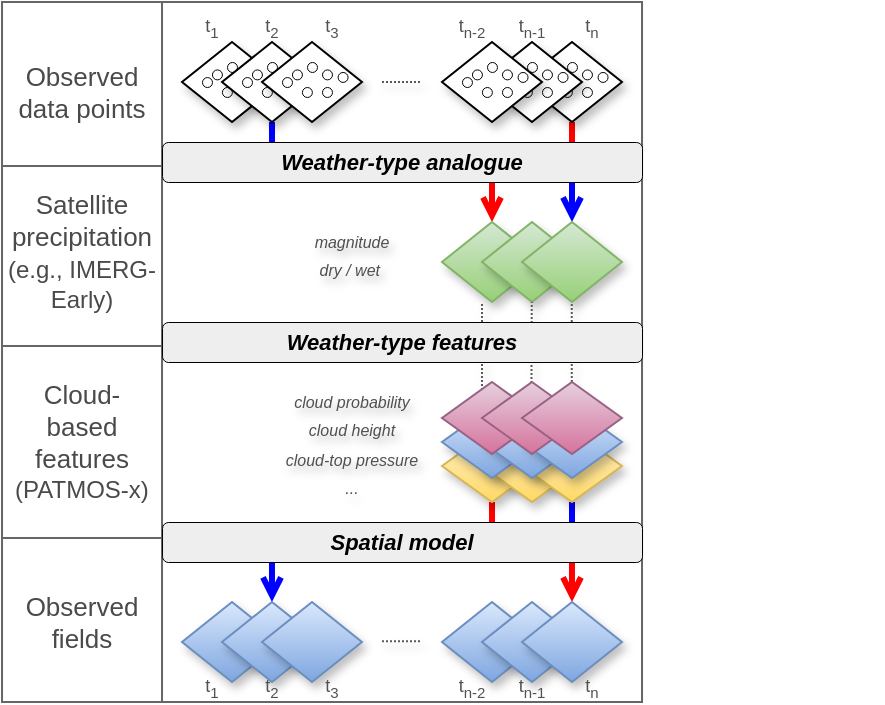 <mxfile version="28.2.3">
  <diagram name="Page-1" id="bK-C0pPze8YIj69Sr5qc">
    <mxGraphModel dx="723" dy="816" grid="1" gridSize="10" guides="1" tooltips="1" connect="1" arrows="1" fold="1" page="1" pageScale="1" pageWidth="1200" pageHeight="400" math="0" shadow="0">
      <root>
        <mxCell id="0" />
        <mxCell id="1" parent="0" />
        <mxCell id="rxn4TXaAcHjQbOniMQlU-382" value="" style="shape=table;startSize=0;container=1;collapsible=0;childLayout=tableLayout;fillColor=none;fontColor=#333333;strokeColor=#666666;rounded=0;swimlaneLine=0;shadow=0;" parent="1" vertex="1">
          <mxGeometry x="30.01" y="-360.02" width="320" height="350" as="geometry" />
        </mxCell>
        <mxCell id="rxn4TXaAcHjQbOniMQlU-383" value="" style="shape=tableRow;horizontal=0;startSize=0;swimlaneHead=0;swimlaneBody=0;strokeColor=inherit;top=0;left=0;bottom=0;right=0;collapsible=0;dropTarget=0;fillColor=none;points=[[0,0.5],[1,0.5]];portConstraint=eastwest;" parent="rxn4TXaAcHjQbOniMQlU-382" vertex="1">
          <mxGeometry width="320" height="82" as="geometry" />
        </mxCell>
        <mxCell id="rxn4TXaAcHjQbOniMQlU-384" value="" style="shape=partialRectangle;html=1;whiteSpace=wrap;connectable=0;strokeColor=inherit;overflow=hidden;fillColor=none;top=0;left=0;bottom=0;right=0;pointerEvents=1;" parent="rxn4TXaAcHjQbOniMQlU-383" vertex="1">
          <mxGeometry width="80" height="82" as="geometry">
            <mxRectangle width="80" height="82" as="alternateBounds" />
          </mxGeometry>
        </mxCell>
        <mxCell id="rxn4TXaAcHjQbOniMQlU-385" value="" style="shape=partialRectangle;html=1;whiteSpace=wrap;connectable=0;strokeColor=inherit;overflow=hidden;fillColor=none;top=0;left=0;bottom=0;right=0;pointerEvents=1;" parent="rxn4TXaAcHjQbOniMQlU-383" vertex="1">
          <mxGeometry x="80" width="240" height="82" as="geometry">
            <mxRectangle width="240" height="82" as="alternateBounds" />
          </mxGeometry>
        </mxCell>
        <mxCell id="rxn4TXaAcHjQbOniMQlU-386" value="" style="shape=tableRow;horizontal=0;startSize=0;swimlaneHead=0;swimlaneBody=0;strokeColor=inherit;top=0;left=0;bottom=0;right=0;collapsible=0;dropTarget=0;fillColor=none;points=[[0,0.5],[1,0.5]];portConstraint=eastwest;" parent="rxn4TXaAcHjQbOniMQlU-382" vertex="1">
          <mxGeometry y="82" width="320" height="90" as="geometry" />
        </mxCell>
        <mxCell id="rxn4TXaAcHjQbOniMQlU-387" value="" style="shape=partialRectangle;html=1;whiteSpace=wrap;connectable=0;strokeColor=inherit;overflow=hidden;fillColor=none;top=0;left=0;bottom=0;right=0;pointerEvents=1;" parent="rxn4TXaAcHjQbOniMQlU-386" vertex="1">
          <mxGeometry width="80" height="90" as="geometry">
            <mxRectangle width="80" height="90" as="alternateBounds" />
          </mxGeometry>
        </mxCell>
        <mxCell id="rxn4TXaAcHjQbOniMQlU-388" value="" style="shape=partialRectangle;html=1;whiteSpace=wrap;connectable=0;strokeColor=inherit;overflow=hidden;fillColor=none;top=0;left=0;bottom=0;right=0;pointerEvents=1;" parent="rxn4TXaAcHjQbOniMQlU-386" vertex="1">
          <mxGeometry x="80" width="240" height="90" as="geometry">
            <mxRectangle width="240" height="90" as="alternateBounds" />
          </mxGeometry>
        </mxCell>
        <mxCell id="rxn4TXaAcHjQbOniMQlU-389" value="" style="shape=tableRow;horizontal=0;startSize=0;swimlaneHead=0;swimlaneBody=0;strokeColor=inherit;top=0;left=0;bottom=0;right=0;collapsible=0;dropTarget=0;fillColor=none;points=[[0,0.5],[1,0.5]];portConstraint=eastwest;" parent="rxn4TXaAcHjQbOniMQlU-382" vertex="1">
          <mxGeometry y="172" width="320" height="96" as="geometry" />
        </mxCell>
        <mxCell id="rxn4TXaAcHjQbOniMQlU-390" value="" style="shape=partialRectangle;html=1;whiteSpace=wrap;connectable=0;strokeColor=inherit;overflow=hidden;fillColor=none;top=0;left=0;bottom=0;right=0;pointerEvents=1;" parent="rxn4TXaAcHjQbOniMQlU-389" vertex="1">
          <mxGeometry width="80" height="96" as="geometry">
            <mxRectangle width="80" height="96" as="alternateBounds" />
          </mxGeometry>
        </mxCell>
        <mxCell id="rxn4TXaAcHjQbOniMQlU-391" value="" style="shape=partialRectangle;html=1;whiteSpace=wrap;connectable=0;strokeColor=inherit;overflow=hidden;fillColor=none;top=0;left=0;bottom=0;right=0;pointerEvents=1;" parent="rxn4TXaAcHjQbOniMQlU-389" vertex="1">
          <mxGeometry x="80" width="240" height="96" as="geometry">
            <mxRectangle width="240" height="96" as="alternateBounds" />
          </mxGeometry>
        </mxCell>
        <mxCell id="rxn4TXaAcHjQbOniMQlU-646" value="" style="rhombus;whiteSpace=wrap;html=1;shadow=1;fillColor=#dae8fc;gradientColor=#7ea6e0;strokeColor=#6c8ebf;" parent="rxn4TXaAcHjQbOniMQlU-389" vertex="1">
          <mxGeometry x="320" height="96" as="geometry">
            <mxRectangle width="NaN" height="96" as="alternateBounds" />
          </mxGeometry>
        </mxCell>
        <mxCell id="rxn4TXaAcHjQbOniMQlU-392" value="" style="shape=tableRow;horizontal=0;startSize=0;swimlaneHead=0;swimlaneBody=0;strokeColor=inherit;top=0;left=0;bottom=0;right=0;collapsible=0;dropTarget=0;fillColor=none;points=[[0,0.5],[1,0.5]];portConstraint=eastwest;" parent="rxn4TXaAcHjQbOniMQlU-382" vertex="1">
          <mxGeometry y="268" width="320" height="82" as="geometry" />
        </mxCell>
        <mxCell id="rxn4TXaAcHjQbOniMQlU-393" value="" style="shape=partialRectangle;html=1;whiteSpace=wrap;connectable=0;strokeColor=inherit;overflow=hidden;fillColor=none;top=0;left=0;bottom=0;right=0;pointerEvents=1;" parent="rxn4TXaAcHjQbOniMQlU-392" vertex="1">
          <mxGeometry width="80" height="82" as="geometry">
            <mxRectangle width="80" height="82" as="alternateBounds" />
          </mxGeometry>
        </mxCell>
        <mxCell id="rxn4TXaAcHjQbOniMQlU-394" value="" style="shape=partialRectangle;html=1;whiteSpace=wrap;connectable=0;strokeColor=inherit;overflow=hidden;fillColor=none;top=0;left=0;bottom=0;right=0;pointerEvents=1;" parent="rxn4TXaAcHjQbOniMQlU-392" vertex="1">
          <mxGeometry x="80" width="240" height="82" as="geometry">
            <mxRectangle width="240" height="82" as="alternateBounds" />
          </mxGeometry>
        </mxCell>
        <mxCell id="rxn4TXaAcHjQbOniMQlU-642" style="edgeStyle=orthogonalEdgeStyle;rounded=0;orthogonalLoop=1;jettySize=auto;html=1;entryX=0.5;entryY=0;entryDx=0;entryDy=0;endArrow=open;endFill=0;strokeColor=#0000FF;strokeWidth=3;" parent="1" source="rxn4TXaAcHjQbOniMQlU-443" target="rxn4TXaAcHjQbOniMQlU-453" edge="1">
          <mxGeometry relative="1" as="geometry">
            <Array as="points">
              <mxPoint x="315" y="-90" />
              <mxPoint x="165" y="-90" />
            </Array>
          </mxGeometry>
        </mxCell>
        <mxCell id="rxn4TXaAcHjQbOniMQlU-645" style="edgeStyle=orthogonalEdgeStyle;rounded=0;orthogonalLoop=1;jettySize=auto;html=1;entryX=0.5;entryY=0;entryDx=0;entryDy=0;strokeWidth=3;endArrow=open;endFill=0;strokeColor=#FF0000;" parent="1" source="rxn4TXaAcHjQbOniMQlU-441" target="rxn4TXaAcHjQbOniMQlU-457" edge="1">
          <mxGeometry relative="1" as="geometry">
            <Array as="points">
              <mxPoint x="275" y="-90" />
              <mxPoint x="315" y="-90" />
            </Array>
          </mxGeometry>
        </mxCell>
        <mxCell id="rxn4TXaAcHjQbOniMQlU-643" style="edgeStyle=orthogonalEdgeStyle;rounded=0;orthogonalLoop=1;jettySize=auto;html=1;strokeWidth=3;endArrow=open;endFill=0;strokeColor=#FF0000;" parent="1" source="rxn4TXaAcHjQbOniMQlU-625" target="rxn4TXaAcHjQbOniMQlU-421" edge="1">
          <mxGeometry relative="1" as="geometry">
            <Array as="points">
              <mxPoint x="315" y="-280" />
              <mxPoint x="275" y="-280" />
            </Array>
          </mxGeometry>
        </mxCell>
        <mxCell id="rxn4TXaAcHjQbOniMQlU-641" style="edgeStyle=orthogonalEdgeStyle;rounded=0;orthogonalLoop=1;jettySize=auto;html=1;endArrow=open;endFill=0;strokeColor=#0000FF;strokeWidth=3;" parent="1" source="rxn4TXaAcHjQbOniMQlU-523" target="rxn4TXaAcHjQbOniMQlU-423" edge="1">
          <mxGeometry relative="1" as="geometry">
            <Array as="points">
              <mxPoint x="165" y="-280" />
              <mxPoint x="315" y="-280" />
            </Array>
          </mxGeometry>
        </mxCell>
        <mxCell id="rxn4TXaAcHjQbOniMQlU-420" value="&lt;font&gt;Observed data points&lt;/font&gt;" style="text;html=1;align=center;verticalAlign=middle;whiteSpace=wrap;rounded=0;rotation=0;fontStyle=0;fontColor=#4A4A4A;fontSize=13;" parent="1" vertex="1">
          <mxGeometry x="30" y="-350" width="80" height="70" as="geometry" />
        </mxCell>
        <mxCell id="rxn4TXaAcHjQbOniMQlU-476" value="&lt;span&gt;Satellite precipitation&lt;br&gt;&lt;font style=&quot;font-size: 12px;&quot;&gt;(e.g., IMERG-Early)&lt;/font&gt;&lt;/span&gt;" style="text;html=1;align=center;verticalAlign=middle;whiteSpace=wrap;rounded=0;rotation=0;fontStyle=0;fontColor=#4A4A4A;fontSize=13;" parent="1" vertex="1">
          <mxGeometry x="30" y="-270" width="80" height="70" as="geometry" />
        </mxCell>
        <mxCell id="rxn4TXaAcHjQbOniMQlU-477" value="&lt;span&gt;Cloud-&lt;br&gt;based features&lt;/span&gt;&lt;div&gt;&lt;span&gt;&lt;font style=&quot;font-size: 12px;&quot;&gt;(PATMOS-x)&lt;/font&gt;&lt;/span&gt;&lt;/div&gt;" style="text;html=1;align=center;verticalAlign=middle;whiteSpace=wrap;rounded=0;rotation=0;fontStyle=0;fontColor=#4A4A4A;fontSize=13;" parent="1" vertex="1">
          <mxGeometry x="30" y="-180" width="80" height="80" as="geometry" />
        </mxCell>
        <mxCell id="rxn4TXaAcHjQbOniMQlU-478" value="&lt;span&gt;Observed fields&lt;/span&gt;" style="text;html=1;align=center;verticalAlign=middle;whiteSpace=wrap;rounded=0;rotation=0;fontStyle=0;fontColor=#4A4A4A;fontSize=13;" parent="1" vertex="1">
          <mxGeometry x="40" y="-80" width="60" height="60" as="geometry" />
        </mxCell>
        <mxCell id="rxn4TXaAcHjQbOniMQlU-467" value="&lt;span style=&quot;font-family: Helvetica; font-style: normal; font-variant-ligatures: normal; font-variant-caps: normal; font-weight: 400; letter-spacing: normal; orphans: 2; text-indent: 0px; text-transform: none; widows: 2; word-spacing: 0px; -webkit-text-stroke-width: 0px; white-space: normal; text-decoration-thickness: initial; text-decoration-style: initial; text-decoration-color: initial; float: none; display: inline !important;&quot;&gt;t&lt;sub&gt;3&lt;/sub&gt;&lt;/span&gt;" style="text;whiteSpace=wrap;html=1;fontSize=9;align=center;fontColor=#525252;" parent="1" vertex="1">
          <mxGeometry x="180" y="-359.99" width="30" height="20" as="geometry" />
        </mxCell>
        <mxCell id="rxn4TXaAcHjQbOniMQlU-468" value="&lt;span style=&quot;font-family: Helvetica; font-style: normal; font-variant-ligatures: normal; font-variant-caps: normal; font-weight: 400; letter-spacing: normal; orphans: 2; text-indent: 0px; text-transform: none; widows: 2; word-spacing: 0px; -webkit-text-stroke-width: 0px; white-space: normal; text-decoration-thickness: initial; text-decoration-style: initial; text-decoration-color: initial; float: none; display: inline !important;&quot;&gt;t&lt;sub&gt;2&lt;/sub&gt;&lt;/span&gt;" style="text;whiteSpace=wrap;html=1;fontSize=9;align=center;fontColor=#525252;" parent="1" vertex="1">
          <mxGeometry x="150" y="-360" width="30" height="20" as="geometry" />
        </mxCell>
        <mxCell id="rxn4TXaAcHjQbOniMQlU-469" value="&lt;span style=&quot;font-family: Helvetica; font-style: normal; font-variant-ligatures: normal; font-variant-caps: normal; font-weight: 400; letter-spacing: normal; orphans: 2; text-indent: 0px; text-transform: none; widows: 2; word-spacing: 0px; -webkit-text-stroke-width: 0px; white-space: normal; text-decoration-thickness: initial; text-decoration-style: initial; text-decoration-color: initial; float: none; display: inline !important;&quot;&gt;t&lt;sub&gt;1&lt;/sub&gt;&lt;/span&gt;" style="text;whiteSpace=wrap;html=1;fontSize=9;align=center;fontColor=#525252;" parent="1" vertex="1">
          <mxGeometry x="120.01" y="-359.99" width="30" height="20" as="geometry" />
        </mxCell>
        <mxCell id="rxn4TXaAcHjQbOniMQlU-636" value="" style="group" parent="1" vertex="1" connectable="0">
          <mxGeometry x="160" y="-339.98" width="310" height="40.0" as="geometry" />
        </mxCell>
        <mxCell id="rxn4TXaAcHjQbOniMQlU-536" value="" style="group" parent="rxn4TXaAcHjQbOniMQlU-636" vertex="1" connectable="0">
          <mxGeometry width="50" height="40" as="geometry" />
        </mxCell>
        <mxCell id="rxn4TXaAcHjQbOniMQlU-531" value="" style="group" parent="rxn4TXaAcHjQbOniMQlU-536" vertex="1" connectable="0">
          <mxGeometry x="-20" width="50" height="40" as="geometry" />
        </mxCell>
        <mxCell id="rxn4TXaAcHjQbOniMQlU-545" value="" style="group" parent="rxn4TXaAcHjQbOniMQlU-531" vertex="1" connectable="0">
          <mxGeometry x="-20" width="50" height="40" as="geometry" />
        </mxCell>
        <mxCell id="rxn4TXaAcHjQbOniMQlU-546" value="" style="rhombus;whiteSpace=wrap;html=1;shadow=1;" parent="rxn4TXaAcHjQbOniMQlU-545" vertex="1">
          <mxGeometry width="50" height="40" as="geometry" />
        </mxCell>
        <mxCell id="rxn4TXaAcHjQbOniMQlU-547" value="" style="ellipse;whiteSpace=wrap;html=1;aspect=fixed;labelBackgroundColor=light-dark(#030303,#070707);labelBorderColor=default;textShadow=0;fontSize=11;strokeWidth=0.5;" parent="rxn4TXaAcHjQbOniMQlU-545" vertex="1">
          <mxGeometry x="10" y="17.51" width="4.98" height="4.98" as="geometry" />
        </mxCell>
        <mxCell id="rxn4TXaAcHjQbOniMQlU-548" value="" style="ellipse;whiteSpace=wrap;html=1;aspect=fixed;labelBackgroundColor=light-dark(#030303,#070707);labelBorderColor=default;textShadow=0;strokeWidth=0.5;" parent="rxn4TXaAcHjQbOniMQlU-545" vertex="1">
          <mxGeometry x="22.51" y="9.98" width="4.98" height="4.98" as="geometry" />
        </mxCell>
        <mxCell id="rxn4TXaAcHjQbOniMQlU-549" value="" style="ellipse;whiteSpace=wrap;html=1;aspect=fixed;labelBackgroundColor=light-dark(#030303,#070707);labelBorderColor=default;textShadow=0;strokeWidth=0.5;" parent="rxn4TXaAcHjQbOniMQlU-545" vertex="1">
          <mxGeometry x="14.98" y="13.69" width="4.98" height="4.98" as="geometry" />
        </mxCell>
        <mxCell id="rxn4TXaAcHjQbOniMQlU-550" value="" style="ellipse;whiteSpace=wrap;html=1;aspect=fixed;labelBackgroundColor=light-dark(#030303,#070707);labelBorderColor=default;textShadow=0;strokeWidth=0.5;" parent="rxn4TXaAcHjQbOniMQlU-545" vertex="1">
          <mxGeometry x="37.8" y="14.96" width="4.98" height="4.98" as="geometry" />
        </mxCell>
        <mxCell id="rxn4TXaAcHjQbOniMQlU-551" value="" style="ellipse;whiteSpace=wrap;html=1;aspect=fixed;labelBackgroundColor=light-dark(#030303,#070707);labelBorderColor=default;textShadow=0;strokeWidth=0.5;" parent="rxn4TXaAcHjQbOniMQlU-545" vertex="1">
          <mxGeometry x="19.96" y="22.49" width="4.98" height="4.98" as="geometry" />
        </mxCell>
        <mxCell id="rxn4TXaAcHjQbOniMQlU-552" value="" style="ellipse;whiteSpace=wrap;html=1;aspect=fixed;labelBackgroundColor=light-dark(#030303,#070707);labelBorderColor=default;textShadow=0;strokeWidth=0.5;" parent="rxn4TXaAcHjQbOniMQlU-545" vertex="1">
          <mxGeometry x="30" y="22.49" width="4.98" height="4.98" as="geometry" />
        </mxCell>
        <mxCell id="rxn4TXaAcHjQbOniMQlU-553" value="" style="ellipse;whiteSpace=wrap;html=1;aspect=fixed;labelBackgroundColor=light-dark(#030303,#070707);labelBorderColor=default;textShadow=0;strokeWidth=0.5;" parent="rxn4TXaAcHjQbOniMQlU-545" vertex="1">
          <mxGeometry x="30" y="13.69" width="4.98" height="4.98" as="geometry" />
        </mxCell>
        <mxCell id="rxn4TXaAcHjQbOniMQlU-523" value="" style="rhombus;whiteSpace=wrap;html=1;shadow=1;" parent="rxn4TXaAcHjQbOniMQlU-531" vertex="1">
          <mxGeometry width="50" height="40" as="geometry" />
        </mxCell>
        <mxCell id="rxn4TXaAcHjQbOniMQlU-524" value="" style="ellipse;whiteSpace=wrap;html=1;aspect=fixed;labelBackgroundColor=light-dark(#030303,#070707);labelBorderColor=default;textShadow=0;fontSize=11;strokeWidth=0.5;" parent="rxn4TXaAcHjQbOniMQlU-531" vertex="1">
          <mxGeometry x="10" y="17.51" width="4.98" height="4.98" as="geometry" />
        </mxCell>
        <mxCell id="rxn4TXaAcHjQbOniMQlU-525" value="" style="ellipse;whiteSpace=wrap;html=1;aspect=fixed;labelBackgroundColor=light-dark(#030303,#070707);labelBorderColor=default;textShadow=0;strokeWidth=0.5;" parent="rxn4TXaAcHjQbOniMQlU-531" vertex="1">
          <mxGeometry x="22.51" y="9.98" width="4.98" height="4.98" as="geometry" />
        </mxCell>
        <mxCell id="rxn4TXaAcHjQbOniMQlU-526" value="" style="ellipse;whiteSpace=wrap;html=1;aspect=fixed;labelBackgroundColor=light-dark(#030303,#070707);labelBorderColor=default;textShadow=0;strokeWidth=0.5;" parent="rxn4TXaAcHjQbOniMQlU-531" vertex="1">
          <mxGeometry x="14.98" y="13.69" width="4.98" height="4.98" as="geometry" />
        </mxCell>
        <mxCell id="rxn4TXaAcHjQbOniMQlU-527" value="" style="ellipse;whiteSpace=wrap;html=1;aspect=fixed;labelBackgroundColor=light-dark(#030303,#070707);labelBorderColor=default;textShadow=0;strokeWidth=0.5;" parent="rxn4TXaAcHjQbOniMQlU-531" vertex="1">
          <mxGeometry x="37.8" y="14.96" width="4.98" height="4.98" as="geometry" />
        </mxCell>
        <mxCell id="rxn4TXaAcHjQbOniMQlU-528" value="" style="ellipse;whiteSpace=wrap;html=1;aspect=fixed;labelBackgroundColor=light-dark(#030303,#070707);labelBorderColor=default;textShadow=0;strokeWidth=0.5;" parent="rxn4TXaAcHjQbOniMQlU-531" vertex="1">
          <mxGeometry x="19.96" y="22.49" width="4.98" height="4.98" as="geometry" />
        </mxCell>
        <mxCell id="rxn4TXaAcHjQbOniMQlU-529" value="" style="ellipse;whiteSpace=wrap;html=1;aspect=fixed;labelBackgroundColor=light-dark(#030303,#070707);labelBorderColor=default;textShadow=0;strokeWidth=0.5;" parent="rxn4TXaAcHjQbOniMQlU-531" vertex="1">
          <mxGeometry x="30" y="22.49" width="4.98" height="4.98" as="geometry" />
        </mxCell>
        <mxCell id="rxn4TXaAcHjQbOniMQlU-530" value="" style="ellipse;whiteSpace=wrap;html=1;aspect=fixed;labelBackgroundColor=light-dark(#030303,#070707);labelBorderColor=default;textShadow=0;strokeWidth=0.5;" parent="rxn4TXaAcHjQbOniMQlU-531" vertex="1">
          <mxGeometry x="30" y="13.69" width="4.98" height="4.98" as="geometry" />
        </mxCell>
        <mxCell id="rxn4TXaAcHjQbOniMQlU-537" value="" style="rhombus;whiteSpace=wrap;html=1;shadow=1;" parent="rxn4TXaAcHjQbOniMQlU-536" vertex="1">
          <mxGeometry width="50" height="40" as="geometry" />
        </mxCell>
        <mxCell id="rxn4TXaAcHjQbOniMQlU-538" value="" style="ellipse;whiteSpace=wrap;html=1;aspect=fixed;labelBackgroundColor=light-dark(#030303,#070707);labelBorderColor=default;textShadow=0;fontSize=11;strokeWidth=0.5;" parent="rxn4TXaAcHjQbOniMQlU-536" vertex="1">
          <mxGeometry x="10" y="17.51" width="4.98" height="4.98" as="geometry" />
        </mxCell>
        <mxCell id="rxn4TXaAcHjQbOniMQlU-539" value="" style="ellipse;whiteSpace=wrap;html=1;aspect=fixed;labelBackgroundColor=light-dark(#030303,#070707);labelBorderColor=default;textShadow=0;strokeWidth=0.5;" parent="rxn4TXaAcHjQbOniMQlU-536" vertex="1">
          <mxGeometry x="22.51" y="9.98" width="4.98" height="4.98" as="geometry" />
        </mxCell>
        <mxCell id="rxn4TXaAcHjQbOniMQlU-540" value="" style="ellipse;whiteSpace=wrap;html=1;aspect=fixed;labelBackgroundColor=light-dark(#030303,#070707);labelBorderColor=default;textShadow=0;strokeWidth=0.5;" parent="rxn4TXaAcHjQbOniMQlU-536" vertex="1">
          <mxGeometry x="14.98" y="13.69" width="4.98" height="4.98" as="geometry" />
        </mxCell>
        <mxCell id="rxn4TXaAcHjQbOniMQlU-541" value="" style="ellipse;whiteSpace=wrap;html=1;aspect=fixed;labelBackgroundColor=light-dark(#030303,#070707);labelBorderColor=default;textShadow=0;strokeWidth=0.5;" parent="rxn4TXaAcHjQbOniMQlU-536" vertex="1">
          <mxGeometry x="37.8" y="14.96" width="4.98" height="4.98" as="geometry" />
        </mxCell>
        <mxCell id="rxn4TXaAcHjQbOniMQlU-542" value="" style="ellipse;whiteSpace=wrap;html=1;aspect=fixed;labelBackgroundColor=light-dark(#030303,#070707);labelBorderColor=default;textShadow=0;strokeWidth=0.5;" parent="rxn4TXaAcHjQbOniMQlU-536" vertex="1">
          <mxGeometry x="19.96" y="22.49" width="4.98" height="4.98" as="geometry" />
        </mxCell>
        <mxCell id="rxn4TXaAcHjQbOniMQlU-543" value="" style="ellipse;whiteSpace=wrap;html=1;aspect=fixed;labelBackgroundColor=light-dark(#030303,#070707);labelBorderColor=default;textShadow=0;strokeWidth=0.5;" parent="rxn4TXaAcHjQbOniMQlU-536" vertex="1">
          <mxGeometry x="30" y="22.49" width="4.98" height="4.98" as="geometry" />
        </mxCell>
        <mxCell id="rxn4TXaAcHjQbOniMQlU-544" value="" style="ellipse;whiteSpace=wrap;html=1;aspect=fixed;labelBackgroundColor=light-dark(#030303,#070707);labelBorderColor=default;textShadow=0;strokeWidth=0.5;" parent="rxn4TXaAcHjQbOniMQlU-536" vertex="1">
          <mxGeometry x="30" y="13.69" width="4.98" height="4.98" as="geometry" />
        </mxCell>
        <mxCell id="rxn4TXaAcHjQbOniMQlU-635" value="" style="endArrow=none;dashed=1;html=1;strokeWidth=1;rounded=0;dashPattern=1 1;jumpSize=4;shadow=1;flowAnimation=0;strokeColor=light-dark(#595959, #ededed);" parent="rxn4TXaAcHjQbOniMQlU-636" edge="1">
          <mxGeometry width="50" height="50" relative="1" as="geometry">
            <mxPoint x="60" y="20.0" as="sourcePoint" />
            <mxPoint x="80" y="20.0" as="targetPoint" />
          </mxGeometry>
        </mxCell>
        <mxCell id="rxn4TXaAcHjQbOniMQlU-464" value="&lt;span style=&quot;font-family: Helvetica; font-style: normal; font-variant-ligatures: normal; font-variant-caps: normal; font-weight: 400; letter-spacing: normal; orphans: 2; text-indent: 0px; text-transform: none; widows: 2; word-spacing: 0px; -webkit-text-stroke-width: 0px; white-space: normal; text-decoration-thickness: initial; text-decoration-style: initial; text-decoration-color: initial; float: none; display: inline !important;&quot;&gt;t&lt;sub&gt;n&lt;/sub&gt;&lt;/span&gt;" style="text;whiteSpace=wrap;html=1;fontSize=9;align=center;fontColor=#525252;" parent="1" vertex="1">
          <mxGeometry x="309.99" y="-359.98" width="30" height="20" as="geometry" />
        </mxCell>
        <mxCell id="rxn4TXaAcHjQbOniMQlU-465" value="&lt;span style=&quot;font-family: Helvetica; font-style: normal; font-variant-ligatures: normal; font-variant-caps: normal; font-weight: 400; letter-spacing: normal; orphans: 2; text-indent: 0px; text-transform: none; widows: 2; word-spacing: 0px; -webkit-text-stroke-width: 0px; white-space: normal; text-decoration-thickness: initial; text-decoration-style: initial; text-decoration-color: initial; float: none; display: inline !important;&quot;&gt;t&lt;sub&gt;n-1&lt;/sub&gt;&lt;/span&gt;" style="text;whiteSpace=wrap;html=1;fontSize=9;align=center;fontColor=#525252;" parent="1" vertex="1">
          <mxGeometry x="279.99" y="-359.99" width="30" height="20" as="geometry" />
        </mxCell>
        <mxCell id="rxn4TXaAcHjQbOniMQlU-466" value="&lt;span style=&quot;font-family: Helvetica; font-style: normal; font-variant-ligatures: normal; font-variant-caps: normal; font-weight: 400; letter-spacing: normal; orphans: 2; text-indent: 0px; text-transform: none; widows: 2; word-spacing: 0px; -webkit-text-stroke-width: 0px; white-space: normal; text-decoration-thickness: initial; text-decoration-style: initial; text-decoration-color: initial; float: none; display: inline !important;&quot;&gt;t&lt;sub&gt;n-2&lt;/sub&gt;&lt;/span&gt;" style="text;whiteSpace=wrap;html=1;fontSize=9;align=center;fontColor=#525252;" parent="1" vertex="1">
          <mxGeometry x="250" y="-359.98" width="30" height="20" as="geometry" />
        </mxCell>
        <mxCell id="rxn4TXaAcHjQbOniMQlU-424" value="" style="group" parent="1" vertex="1" connectable="0">
          <mxGeometry x="249.99" y="-250.0" width="90" height="40" as="geometry" />
        </mxCell>
        <mxCell id="rxn4TXaAcHjQbOniMQlU-421" value="" style="rhombus;whiteSpace=wrap;html=1;fillColor=#d5e8d4;strokeColor=#82b366;gradientColor=#97d077;shadow=1;" parent="rxn4TXaAcHjQbOniMQlU-424" vertex="1">
          <mxGeometry width="50" height="40" as="geometry" />
        </mxCell>
        <mxCell id="rxn4TXaAcHjQbOniMQlU-422" value="" style="rhombus;whiteSpace=wrap;html=1;fillColor=#d5e8d4;strokeColor=#82b366;gradientColor=#97d077;shadow=1;" parent="rxn4TXaAcHjQbOniMQlU-424" vertex="1">
          <mxGeometry x="20" width="50" height="40" as="geometry" />
        </mxCell>
        <mxCell id="rxn4TXaAcHjQbOniMQlU-423" value="" style="rhombus;whiteSpace=wrap;html=1;fillColor=#d5e8d4;strokeColor=#82b366;gradientColor=#97d077;shadow=1;" parent="rxn4TXaAcHjQbOniMQlU-424" vertex="1">
          <mxGeometry x="40" width="50" height="40" as="geometry" />
        </mxCell>
        <mxCell id="rxn4TXaAcHjQbOniMQlU-492" value="" style="endArrow=none;dashed=1;html=1;strokeWidth=1;rounded=0;dashPattern=1 1;strokeColor=light-dark(#595959, #ededed);shadow=1;exitX=0.498;exitY=0.555;exitDx=0;exitDy=0;exitPerimeter=0;" parent="1" source="rxn4TXaAcHjQbOniMQlU-449" edge="1">
          <mxGeometry width="50" height="50" relative="1" as="geometry">
            <mxPoint x="315" y="-164.02" as="sourcePoint" />
            <mxPoint x="314.88" y="-210" as="targetPoint" />
          </mxGeometry>
        </mxCell>
        <mxCell id="rxn4TXaAcHjQbOniMQlU-494" value="" style="endArrow=none;dashed=1;html=1;strokeWidth=1;rounded=0;dashPattern=1 1;strokeColor=light-dark(#595959, #ededed);shadow=1;exitX=0.094;exitY=0.349;exitDx=0;exitDy=0;exitPerimeter=0;" parent="1" source="rxn4TXaAcHjQbOniMQlU-449" edge="1">
          <mxGeometry width="50" height="50" relative="1" as="geometry">
            <mxPoint x="295" y="-164" as="sourcePoint" />
            <mxPoint x="294.88" y="-209.98" as="targetPoint" />
          </mxGeometry>
        </mxCell>
        <mxCell id="rxn4TXaAcHjQbOniMQlU-495" value="" style="endArrow=none;dashed=1;html=1;strokeWidth=1;rounded=0;dashPattern=1 1;strokeColor=light-dark(#595959, #ededed);shadow=1;exitX=0;exitY=0.5;exitDx=0;exitDy=0;" parent="1" source="rxn4TXaAcHjQbOniMQlU-448" edge="1">
          <mxGeometry width="50" height="50" relative="1" as="geometry">
            <mxPoint x="270" y="-164" as="sourcePoint" />
            <mxPoint x="270" y="-209.98" as="targetPoint" />
          </mxGeometry>
        </mxCell>
        <mxCell id="rxn4TXaAcHjQbOniMQlU-625" value="" style="rhombus;whiteSpace=wrap;html=1;shadow=1;" parent="1" vertex="1">
          <mxGeometry x="289.99" y="-339.98" width="50" height="40" as="geometry" />
        </mxCell>
        <mxCell id="rxn4TXaAcHjQbOniMQlU-626" value="" style="ellipse;whiteSpace=wrap;html=1;aspect=fixed;labelBackgroundColor=light-dark(#030303,#070707);labelBorderColor=default;textShadow=0;fontSize=11;strokeWidth=0.5;" parent="1" vertex="1">
          <mxGeometry x="299.99" y="-322.47" width="4.98" height="4.98" as="geometry" />
        </mxCell>
        <mxCell id="rxn4TXaAcHjQbOniMQlU-627" value="" style="ellipse;whiteSpace=wrap;html=1;aspect=fixed;labelBackgroundColor=light-dark(#030303,#070707);labelBorderColor=default;textShadow=0;strokeWidth=0.5;" parent="1" vertex="1">
          <mxGeometry x="312.5" y="-330" width="4.98" height="4.98" as="geometry" />
        </mxCell>
        <mxCell id="rxn4TXaAcHjQbOniMQlU-628" value="" style="ellipse;whiteSpace=wrap;html=1;aspect=fixed;labelBackgroundColor=light-dark(#030303,#070707);labelBorderColor=default;textShadow=0;strokeWidth=0.5;" parent="1" vertex="1">
          <mxGeometry x="304.97" y="-326.29" width="4.98" height="4.98" as="geometry" />
        </mxCell>
        <mxCell id="rxn4TXaAcHjQbOniMQlU-629" value="" style="ellipse;whiteSpace=wrap;html=1;aspect=fixed;labelBackgroundColor=light-dark(#030303,#070707);labelBorderColor=default;textShadow=0;strokeWidth=0.5;" parent="1" vertex="1">
          <mxGeometry x="327.79" y="-325.02" width="4.98" height="4.98" as="geometry" />
        </mxCell>
        <mxCell id="rxn4TXaAcHjQbOniMQlU-630" value="" style="ellipse;whiteSpace=wrap;html=1;aspect=fixed;labelBackgroundColor=light-dark(#030303,#070707);labelBorderColor=default;textShadow=0;strokeWidth=0.5;" parent="1" vertex="1">
          <mxGeometry x="309.95" y="-317.49" width="4.98" height="4.98" as="geometry" />
        </mxCell>
        <mxCell id="rxn4TXaAcHjQbOniMQlU-631" value="" style="ellipse;whiteSpace=wrap;html=1;aspect=fixed;labelBackgroundColor=light-dark(#030303,#070707);labelBorderColor=default;textShadow=0;strokeWidth=0.5;" parent="1" vertex="1">
          <mxGeometry x="319.99" y="-317.49" width="4.98" height="4.98" as="geometry" />
        </mxCell>
        <mxCell id="rxn4TXaAcHjQbOniMQlU-632" value="" style="ellipse;whiteSpace=wrap;html=1;aspect=fixed;labelBackgroundColor=light-dark(#030303,#070707);labelBorderColor=default;textShadow=0;strokeWidth=0.5;" parent="1" vertex="1">
          <mxGeometry x="319.99" y="-326.29" width="4.98" height="4.98" as="geometry" />
        </mxCell>
        <mxCell id="rxn4TXaAcHjQbOniMQlU-617" value="" style="rhombus;whiteSpace=wrap;html=1;shadow=1;" parent="1" vertex="1">
          <mxGeometry x="269.99" y="-339.98" width="50" height="40" as="geometry" />
        </mxCell>
        <mxCell id="rxn4TXaAcHjQbOniMQlU-618" value="" style="ellipse;whiteSpace=wrap;html=1;aspect=fixed;labelBackgroundColor=light-dark(#030303,#070707);labelBorderColor=default;textShadow=0;fontSize=11;strokeWidth=0.5;" parent="1" vertex="1">
          <mxGeometry x="279.99" y="-322.47" width="4.98" height="4.98" as="geometry" />
        </mxCell>
        <mxCell id="rxn4TXaAcHjQbOniMQlU-619" value="" style="ellipse;whiteSpace=wrap;html=1;aspect=fixed;labelBackgroundColor=light-dark(#030303,#070707);labelBorderColor=default;textShadow=0;strokeWidth=0.5;" parent="1" vertex="1">
          <mxGeometry x="292.5" y="-330" width="4.98" height="4.98" as="geometry" />
        </mxCell>
        <mxCell id="rxn4TXaAcHjQbOniMQlU-620" value="" style="ellipse;whiteSpace=wrap;html=1;aspect=fixed;labelBackgroundColor=light-dark(#030303,#070707);labelBorderColor=default;textShadow=0;strokeWidth=0.5;" parent="1" vertex="1">
          <mxGeometry x="284.97" y="-326.29" width="4.98" height="4.98" as="geometry" />
        </mxCell>
        <mxCell id="rxn4TXaAcHjQbOniMQlU-621" value="" style="ellipse;whiteSpace=wrap;html=1;aspect=fixed;labelBackgroundColor=light-dark(#030303,#070707);labelBorderColor=default;textShadow=0;strokeWidth=0.5;" parent="1" vertex="1">
          <mxGeometry x="307.79" y="-325.02" width="4.98" height="4.98" as="geometry" />
        </mxCell>
        <mxCell id="rxn4TXaAcHjQbOniMQlU-622" value="" style="ellipse;whiteSpace=wrap;html=1;aspect=fixed;labelBackgroundColor=light-dark(#030303,#070707);labelBorderColor=default;textShadow=0;strokeWidth=0.5;" parent="1" vertex="1">
          <mxGeometry x="289.95" y="-317.49" width="4.98" height="4.98" as="geometry" />
        </mxCell>
        <mxCell id="rxn4TXaAcHjQbOniMQlU-623" value="" style="ellipse;whiteSpace=wrap;html=1;aspect=fixed;labelBackgroundColor=light-dark(#030303,#070707);labelBorderColor=default;textShadow=0;strokeWidth=0.5;" parent="1" vertex="1">
          <mxGeometry x="299.99" y="-317.49" width="4.98" height="4.98" as="geometry" />
        </mxCell>
        <mxCell id="rxn4TXaAcHjQbOniMQlU-624" value="" style="ellipse;whiteSpace=wrap;html=1;aspect=fixed;labelBackgroundColor=light-dark(#030303,#070707);labelBorderColor=default;textShadow=0;strokeWidth=0.5;" parent="1" vertex="1">
          <mxGeometry x="299.99" y="-326.29" width="4.98" height="4.98" as="geometry" />
        </mxCell>
        <mxCell id="rxn4TXaAcHjQbOniMQlU-609" value="" style="rhombus;whiteSpace=wrap;html=1;shadow=1;" parent="1" vertex="1">
          <mxGeometry x="249.99" y="-339.98" width="50" height="40" as="geometry" />
        </mxCell>
        <mxCell id="rxn4TXaAcHjQbOniMQlU-610" value="" style="ellipse;whiteSpace=wrap;html=1;aspect=fixed;labelBackgroundColor=light-dark(#030303,#070707);labelBorderColor=default;textShadow=0;fontSize=11;strokeWidth=0.5;" parent="1" vertex="1">
          <mxGeometry x="259.99" y="-322.47" width="4.98" height="4.98" as="geometry" />
        </mxCell>
        <mxCell id="rxn4TXaAcHjQbOniMQlU-611" value="" style="ellipse;whiteSpace=wrap;html=1;aspect=fixed;labelBackgroundColor=light-dark(#030303,#070707);labelBorderColor=default;textShadow=0;strokeWidth=0.5;" parent="1" vertex="1">
          <mxGeometry x="272.5" y="-330" width="4.98" height="4.98" as="geometry" />
        </mxCell>
        <mxCell id="rxn4TXaAcHjQbOniMQlU-612" value="" style="ellipse;whiteSpace=wrap;html=1;aspect=fixed;labelBackgroundColor=light-dark(#030303,#070707);labelBorderColor=default;textShadow=0;strokeWidth=0.5;" parent="1" vertex="1">
          <mxGeometry x="264.97" y="-326.29" width="4.98" height="4.98" as="geometry" />
        </mxCell>
        <mxCell id="rxn4TXaAcHjQbOniMQlU-613" value="" style="ellipse;whiteSpace=wrap;html=1;aspect=fixed;labelBackgroundColor=light-dark(#030303,#070707);labelBorderColor=default;textShadow=0;strokeWidth=0.5;" parent="1" vertex="1">
          <mxGeometry x="287.79" y="-325.02" width="4.98" height="4.98" as="geometry" />
        </mxCell>
        <mxCell id="rxn4TXaAcHjQbOniMQlU-614" value="" style="ellipse;whiteSpace=wrap;html=1;aspect=fixed;labelBackgroundColor=light-dark(#030303,#070707);labelBorderColor=default;textShadow=0;strokeWidth=0.5;" parent="1" vertex="1">
          <mxGeometry x="269.95" y="-317.49" width="4.98" height="4.98" as="geometry" />
        </mxCell>
        <mxCell id="rxn4TXaAcHjQbOniMQlU-615" value="" style="ellipse;whiteSpace=wrap;html=1;aspect=fixed;labelBackgroundColor=light-dark(#030303,#070707);labelBorderColor=default;textShadow=0;strokeWidth=0.5;" parent="1" vertex="1">
          <mxGeometry x="279.99" y="-317.49" width="4.98" height="4.98" as="geometry" />
        </mxCell>
        <mxCell id="rxn4TXaAcHjQbOniMQlU-616" value="" style="ellipse;whiteSpace=wrap;html=1;aspect=fixed;labelBackgroundColor=light-dark(#030303,#070707);labelBorderColor=default;textShadow=0;strokeWidth=0.5;" parent="1" vertex="1">
          <mxGeometry x="279.99" y="-326.29" width="4.98" height="4.98" as="geometry" />
        </mxCell>
        <mxCell id="rxn4TXaAcHjQbOniMQlU-450" value="" style="group" parent="1" vertex="1" connectable="0">
          <mxGeometry x="249.99" y="-170.02" width="90" height="60" as="geometry" />
        </mxCell>
        <mxCell id="rxn4TXaAcHjQbOniMQlU-441" value="" style="rhombus;whiteSpace=wrap;html=1;fillColor=#fff2cc;strokeColor=#d6b656;gradientColor=#ffd966;shadow=1;" parent="rxn4TXaAcHjQbOniMQlU-450" vertex="1">
          <mxGeometry y="24" width="50" height="36" as="geometry" />
        </mxCell>
        <mxCell id="rxn4TXaAcHjQbOniMQlU-442" value="" style="rhombus;whiteSpace=wrap;html=1;fillColor=#fff2cc;strokeColor=#d6b656;gradientColor=#ffd966;shadow=1;" parent="rxn4TXaAcHjQbOniMQlU-450" vertex="1">
          <mxGeometry x="20" y="24" width="50" height="36" as="geometry" />
        </mxCell>
        <mxCell id="rxn4TXaAcHjQbOniMQlU-443" value="" style="rhombus;whiteSpace=wrap;html=1;fillColor=#fff2cc;strokeColor=#d6b656;gradientColor=#ffd966;shadow=1;" parent="rxn4TXaAcHjQbOniMQlU-450" vertex="1">
          <mxGeometry x="40" y="24" width="50" height="36" as="geometry" />
        </mxCell>
        <mxCell id="rxn4TXaAcHjQbOniMQlU-444" value="" style="rhombus;whiteSpace=wrap;html=1;fillColor=#dae8fc;strokeColor=#6c8ebf;gradientColor=#7ea6e0;shadow=1;" parent="rxn4TXaAcHjQbOniMQlU-450" vertex="1">
          <mxGeometry y="12" width="50" height="36" as="geometry" />
        </mxCell>
        <mxCell id="rxn4TXaAcHjQbOniMQlU-445" value="" style="rhombus;whiteSpace=wrap;html=1;fillColor=#dae8fc;strokeColor=#6c8ebf;gradientColor=#7ea6e0;shadow=1;" parent="rxn4TXaAcHjQbOniMQlU-450" vertex="1">
          <mxGeometry x="20" y="12" width="50" height="36" as="geometry" />
        </mxCell>
        <mxCell id="rxn4TXaAcHjQbOniMQlU-446" value="" style="rhombus;whiteSpace=wrap;html=1;fillColor=#dae8fc;strokeColor=#6c8ebf;gradientColor=#7ea6e0;shadow=1;" parent="rxn4TXaAcHjQbOniMQlU-450" vertex="1">
          <mxGeometry x="40" y="12" width="50" height="36" as="geometry" />
        </mxCell>
        <mxCell id="rxn4TXaAcHjQbOniMQlU-447" value="" style="rhombus;whiteSpace=wrap;html=1;fillColor=#e6d0de;strokeColor=#996185;gradientColor=#d5739d;" parent="rxn4TXaAcHjQbOniMQlU-450" vertex="1">
          <mxGeometry width="50" height="36" as="geometry" />
        </mxCell>
        <mxCell id="rxn4TXaAcHjQbOniMQlU-448" value="" style="rhombus;whiteSpace=wrap;html=1;fillColor=#e6d0de;strokeColor=#996185;gradientColor=#d5739d;" parent="rxn4TXaAcHjQbOniMQlU-450" vertex="1">
          <mxGeometry x="20" width="50" height="36" as="geometry" />
        </mxCell>
        <mxCell id="rxn4TXaAcHjQbOniMQlU-449" value="" style="rhombus;whiteSpace=wrap;html=1;fillColor=#e6d0de;strokeColor=#996185;gradientColor=#d5739d;" parent="rxn4TXaAcHjQbOniMQlU-450" vertex="1">
          <mxGeometry x="40" width="50" height="36" as="geometry" />
        </mxCell>
        <mxCell id="rxn4TXaAcHjQbOniMQlU-452" value="" style="rhombus;whiteSpace=wrap;html=1;shadow=1;fillColor=#dae8fc;gradientColor=#7ea6e0;strokeColor=#6c8ebf;" parent="1" vertex="1">
          <mxGeometry x="119.99" y="-60" width="50" height="40" as="geometry" />
        </mxCell>
        <mxCell id="rxn4TXaAcHjQbOniMQlU-453" value="" style="rhombus;whiteSpace=wrap;html=1;shadow=1;fillColor=#dae8fc;gradientColor=#7ea6e0;strokeColor=#6c8ebf;" parent="1" vertex="1">
          <mxGeometry x="139.99" y="-60" width="50" height="40" as="geometry" />
        </mxCell>
        <mxCell id="rxn4TXaAcHjQbOniMQlU-454" value="" style="rhombus;whiteSpace=wrap;html=1;shadow=1;fillColor=#dae8fc;gradientColor=#7ea6e0;strokeColor=#6c8ebf;" parent="1" vertex="1">
          <mxGeometry x="159.99" y="-60" width="50" height="40" as="geometry" />
        </mxCell>
        <mxCell id="rxn4TXaAcHjQbOniMQlU-458" value="" style="endArrow=none;dashed=1;html=1;strokeWidth=1;rounded=0;dashPattern=1 1;jumpSize=4;shadow=1;flowAnimation=0;strokeColor=light-dark(#595959, #ededed);" parent="1" edge="1">
          <mxGeometry width="50" height="50" relative="1" as="geometry">
            <mxPoint x="219.99" y="-40.387" as="sourcePoint" />
            <mxPoint x="239.99" y="-40.387" as="targetPoint" />
          </mxGeometry>
        </mxCell>
        <mxCell id="rxn4TXaAcHjQbOniMQlU-483" value="&lt;span style=&quot;font-family: Helvetica; font-style: normal; font-variant-ligatures: normal; font-variant-caps: normal; font-weight: 400; letter-spacing: normal; orphans: 2; text-indent: 0px; text-transform: none; widows: 2; word-spacing: 0px; -webkit-text-stroke-width: 0px; white-space: normal; text-decoration-thickness: initial; text-decoration-style: initial; text-decoration-color: initial; float: none; display: inline !important;&quot;&gt;t&lt;sub&gt;3&lt;/sub&gt;&lt;/span&gt;" style="text;whiteSpace=wrap;html=1;fontSize=9;align=center;fontColor=#525252;" parent="1" vertex="1">
          <mxGeometry x="179.98" y="-30.01" width="30" height="20" as="geometry" />
        </mxCell>
        <mxCell id="rxn4TXaAcHjQbOniMQlU-484" value="&lt;span style=&quot;font-family: Helvetica; font-style: normal; font-variant-ligatures: normal; font-variant-caps: normal; font-weight: 400; letter-spacing: normal; orphans: 2; text-indent: 0px; text-transform: none; widows: 2; word-spacing: 0px; -webkit-text-stroke-width: 0px; white-space: normal; text-decoration-thickness: initial; text-decoration-style: initial; text-decoration-color: initial; float: none; display: inline !important;&quot;&gt;t&lt;sub&gt;2&lt;/sub&gt;&lt;/span&gt;" style="text;whiteSpace=wrap;html=1;fontSize=9;align=center;fontColor=#525252;" parent="1" vertex="1">
          <mxGeometry x="149.98" y="-30.02" width="30" height="20" as="geometry" />
        </mxCell>
        <mxCell id="rxn4TXaAcHjQbOniMQlU-485" value="&lt;span style=&quot;font-family: Helvetica; font-style: normal; font-variant-ligatures: normal; font-variant-caps: normal; font-weight: 400; letter-spacing: normal; orphans: 2; text-indent: 0px; text-transform: none; widows: 2; word-spacing: 0px; -webkit-text-stroke-width: 0px; white-space: normal; text-decoration-thickness: initial; text-decoration-style: initial; text-decoration-color: initial; float: none; display: inline !important;&quot;&gt;t&lt;sub&gt;1&lt;/sub&gt;&lt;/span&gt;" style="text;whiteSpace=wrap;html=1;fontSize=9;align=center;fontColor=#525252;" parent="1" vertex="1">
          <mxGeometry x="119.99" y="-30.01" width="30" height="20" as="geometry" />
        </mxCell>
        <mxCell id="rxn4TXaAcHjQbOniMQlU-455" value="" style="rhombus;whiteSpace=wrap;html=1;shadow=1;fillColor=#dae8fc;gradientColor=#7ea6e0;strokeColor=#6c8ebf;" parent="1" vertex="1">
          <mxGeometry x="249.99" y="-60" width="50" height="40" as="geometry" />
        </mxCell>
        <mxCell id="rxn4TXaAcHjQbOniMQlU-456" value="" style="rhombus;whiteSpace=wrap;html=1;shadow=1;fillColor=#dae8fc;gradientColor=#7ea6e0;strokeColor=#6c8ebf;" parent="1" vertex="1">
          <mxGeometry x="269.99" y="-60" width="50" height="40" as="geometry" />
        </mxCell>
        <mxCell id="rxn4TXaAcHjQbOniMQlU-457" value="" style="rhombus;whiteSpace=wrap;html=1;shadow=1;fillColor=#dae8fc;gradientColor=#7ea6e0;strokeColor=#6c8ebf;" parent="1" vertex="1">
          <mxGeometry x="289.99" y="-60" width="50" height="40" as="geometry" />
        </mxCell>
        <mxCell id="rxn4TXaAcHjQbOniMQlU-480" value="&lt;span style=&quot;font-family: Helvetica; font-style: normal; font-variant-ligatures: normal; font-variant-caps: normal; font-weight: 400; letter-spacing: normal; orphans: 2; text-indent: 0px; text-transform: none; widows: 2; word-spacing: 0px; -webkit-text-stroke-width: 0px; white-space: normal; text-decoration-thickness: initial; text-decoration-style: initial; text-decoration-color: initial; float: none; display: inline !important;&quot;&gt;t&lt;sub&gt;n&lt;/sub&gt;&lt;/span&gt;" style="text;whiteSpace=wrap;html=1;fontSize=9;align=center;fontColor=#525252;" parent="1" vertex="1">
          <mxGeometry x="309.98" y="-30" width="30" height="20" as="geometry" />
        </mxCell>
        <mxCell id="rxn4TXaAcHjQbOniMQlU-481" value="&lt;span style=&quot;font-family: Helvetica; font-style: normal; font-variant-ligatures: normal; font-variant-caps: normal; font-weight: 400; letter-spacing: normal; orphans: 2; text-indent: 0px; text-transform: none; widows: 2; word-spacing: 0px; -webkit-text-stroke-width: 0px; white-space: normal; text-decoration-thickness: initial; text-decoration-style: initial; text-decoration-color: initial; float: none; display: inline !important;&quot;&gt;t&lt;sub&gt;n-1&lt;/sub&gt;&lt;/span&gt;" style="text;whiteSpace=wrap;html=1;fontSize=9;align=center;fontColor=#525252;" parent="1" vertex="1">
          <mxGeometry x="279.98" y="-30.01" width="30" height="20" as="geometry" />
        </mxCell>
        <mxCell id="rxn4TXaAcHjQbOniMQlU-482" value="&lt;span style=&quot;font-family: Helvetica; font-style: normal; font-variant-ligatures: normal; font-variant-caps: normal; font-weight: 400; letter-spacing: normal; orphans: 2; text-indent: 0px; text-transform: none; widows: 2; word-spacing: 0px; -webkit-text-stroke-width: 0px; white-space: normal; text-decoration-thickness: initial; text-decoration-style: initial; text-decoration-color: initial; float: none; display: inline !important;&quot;&gt;t&lt;sub&gt;n-2&lt;/sub&gt;&lt;/span&gt;" style="text;whiteSpace=wrap;html=1;fontSize=9;align=center;fontColor=#525252;" parent="1" vertex="1">
          <mxGeometry x="249.99" y="-30" width="30" height="20" as="geometry" />
        </mxCell>
        <mxCell id="rxn4TXaAcHjQbOniMQlU-470" value="&lt;font&gt;&lt;b style=&quot;&quot;&gt;Weather-type analogue&lt;/b&gt;&lt;/font&gt;" style="text;html=1;align=center;verticalAlign=middle;whiteSpace=wrap;rounded=1;fillColor=#eeeeee;fontSize=11;strokeColor=default;strokeWidth=0.5;fontStyle=2" parent="1" vertex="1">
          <mxGeometry x="110.01" y="-290" width="240" height="20" as="geometry" />
        </mxCell>
        <mxCell id="rxn4TXaAcHjQbOniMQlU-496" value="&lt;font&gt;&lt;b style=&quot;&quot;&gt;Weather-type features&lt;/b&gt;&lt;/font&gt;" style="text;html=1;align=center;verticalAlign=middle;whiteSpace=wrap;rounded=1;fillColor=#eeeeee;fontSize=11;strokeColor=default;strokeWidth=0.5;fontStyle=2" parent="1" vertex="1">
          <mxGeometry x="110.01" y="-200" width="240" height="20" as="geometry" />
        </mxCell>
        <mxCell id="rxn4TXaAcHjQbOniMQlU-472" value="&lt;font&gt;&lt;b style=&quot;&quot;&gt;Spatial model&lt;/b&gt;&lt;/font&gt;" style="text;html=1;align=center;verticalAlign=middle;whiteSpace=wrap;rounded=1;fontSize=11;strokeWidth=0.5;fillColor=#eeeeee;strokeColor=default;fontStyle=2" parent="1" vertex="1">
          <mxGeometry x="110.01" y="-100" width="240" height="20" as="geometry" />
        </mxCell>
        <mxCell id="a0kxlCmbcJXOpeVHj25p-1" value="&lt;div style=&quot;&quot;&gt;&lt;span style=&quot;&quot;&gt;&lt;font style=&quot;font-size: 8px;&quot;&gt;&lt;i style=&quot;&quot;&gt;cloud probability&lt;/i&gt;&lt;/font&gt;&lt;/span&gt;&lt;/div&gt;&lt;div style=&quot;&quot;&gt;&lt;font&gt;&lt;span style=&quot;font-size: 8px;&quot;&gt;&lt;i&gt;cloud height&lt;/i&gt;&lt;/span&gt;&lt;/font&gt;&lt;/div&gt;&lt;div style=&quot;&quot;&gt;&lt;font&gt;&lt;span style=&quot;font-size: 8px;&quot;&gt;&lt;i&gt;cloud-top pressure&lt;/i&gt;&lt;/span&gt;&lt;/font&gt;&lt;/div&gt;&lt;div style=&quot;&quot;&gt;&lt;font&gt;&lt;span style=&quot;font-size: 8px;&quot;&gt;&lt;i&gt;...&lt;br&gt;&lt;/i&gt;&lt;/span&gt;&lt;/font&gt;&lt;/div&gt;&lt;div style=&quot;&quot;&gt;&lt;span style=&quot;&quot;&gt;&lt;font style=&quot;font-size: 8px;&quot;&gt;&lt;i style=&quot;&quot;&gt;&lt;br&gt;&lt;/i&gt;&lt;/font&gt;&lt;/span&gt;&lt;/div&gt;" style="text;whiteSpace=wrap;html=1;align=center;shadow=0;labelBorderColor=none;textShadow=1;labelBackgroundColor=none;fontColor=#505050;" vertex="1" parent="1">
          <mxGeometry x="169.99" y="-175.02" width="70" height="70" as="geometry" />
        </mxCell>
        <mxCell id="a0kxlCmbcJXOpeVHj25p-3" value="&lt;div style=&quot;&quot;&gt;&lt;span style=&quot;font-size: 8px;&quot;&gt;&lt;i&gt;magnitude&lt;/i&gt;&lt;/span&gt;&lt;/div&gt;&lt;div style=&quot;&quot;&gt;&lt;span style=&quot;font-size: 8px;&quot;&gt;&lt;i&gt;dry / wet&amp;nbsp;&lt;/i&gt;&lt;/span&gt;&lt;/div&gt;" style="text;whiteSpace=wrap;html=1;align=center;shadow=0;labelBorderColor=none;textShadow=1;labelBackgroundColor=none;fontColor=#505050;" vertex="1" parent="1">
          <mxGeometry x="169.99" y="-255" width="70" height="50" as="geometry" />
        </mxCell>
      </root>
    </mxGraphModel>
  </diagram>
</mxfile>
